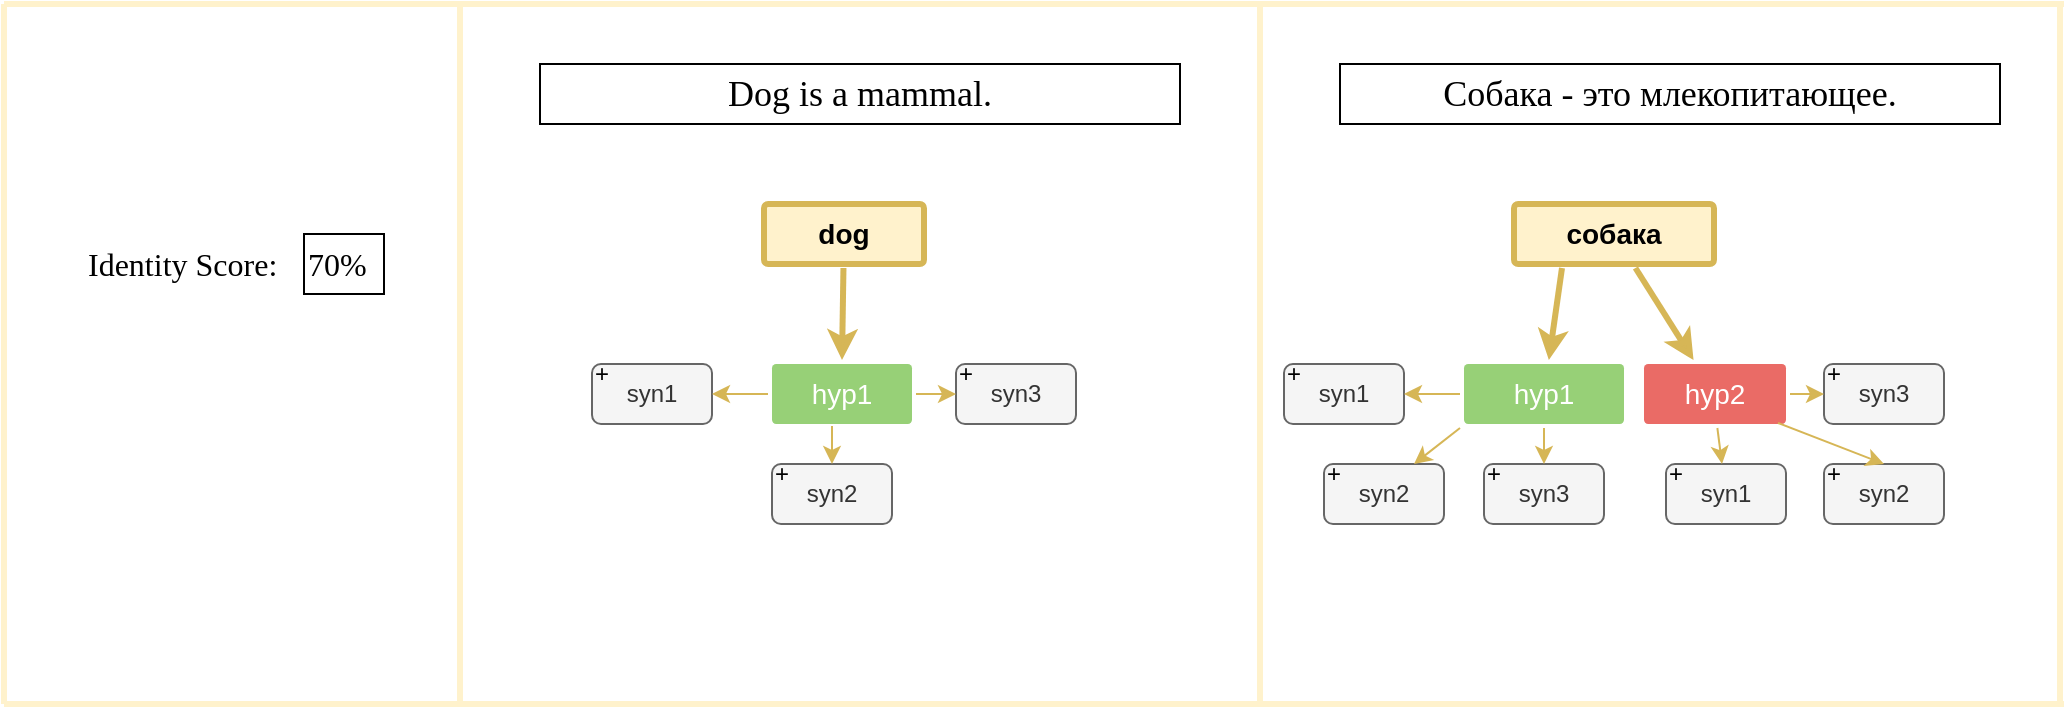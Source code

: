 <mxfile version="14.0.1" type="device"><diagram id="6a731a19-8d31-9384-78a2-239565b7b9f0" name="Page-1"><mxGraphModel dx="1422" dy="795" grid="1" gridSize="10" guides="1" tooltips="1" connect="1" arrows="1" fold="1" page="1" pageScale="1" pageWidth="1169" pageHeight="827" background="#ffffff" math="0" shadow="0"><root><mxCell id="0"/><mxCell id="1" parent="0"/><mxCell id="1751" value="" style="edgeStyle=none;rounded=1;jumpStyle=none;html=1;shadow=0;labelBackgroundColor=none;startArrow=none;startFill=0;jettySize=auto;orthogonalLoop=1;strokeColor=#d6b656;strokeWidth=3;fontFamily=Helvetica;fontSize=14;fontColor=#FFFFFF;spacing=5;fontStyle=1;fillColor=#fff2cc;entryX=0.5;entryY=0;entryDx=0;entryDy=0;" parent="1" source="1753" target="1755" edge="1"><mxGeometry relative="1" as="geometry"><mxPoint x="422.455" y="218" as="targetPoint"/></mxGeometry></mxCell><mxCell id="1753" value="dog" style="rounded=1;whiteSpace=wrap;html=1;shadow=0;labelBackgroundColor=none;strokeColor=#d6b656;strokeWidth=3;fillColor=#fff2cc;fontFamily=Helvetica;fontSize=14;align=center;spacing=5;fontStyle=1;arcSize=7;perimeterSpacing=2;" parent="1" vertex="1"><mxGeometry x="390" y="110" width="80" height="30" as="geometry"/></mxCell><mxCell id="1755" value="hyp1 " style="rounded=1;whiteSpace=wrap;html=1;shadow=0;labelBackgroundColor=none;strokeColor=none;strokeWidth=3;fillColor=#97D077;fontFamily=Helvetica;fontSize=14;fontColor=#FFFFFF;align=center;spacing=5;fontStyle=0;arcSize=7;perimeterSpacing=2;" parent="1" vertex="1"><mxGeometry x="394" y="190" width="70" height="30" as="geometry"/></mxCell><mxCell id="1771" value="&lt;div&gt;cобака&lt;/div&gt;" style="rounded=1;whiteSpace=wrap;html=1;shadow=0;labelBackgroundColor=none;strokeColor=#d6b656;strokeWidth=3;fillColor=#fff2cc;fontFamily=Helvetica;fontSize=14;align=center;spacing=5;fontStyle=1;arcSize=7;perimeterSpacing=2;" parent="1" vertex="1"><mxGeometry x="765" y="110" width="100" height="30" as="geometry"/></mxCell><mxCell id="1776" value="hyp2" style="rounded=1;whiteSpace=wrap;html=1;shadow=0;labelBackgroundColor=none;strokeColor=none;strokeWidth=3;fillColor=#EA6B66;fontFamily=Helvetica;fontSize=14;fontColor=#FFFFFF;align=center;spacing=5;fontStyle=0;arcSize=7;perimeterSpacing=2;" parent="1" vertex="1"><mxGeometry x="830" y="190" width="71" height="30" as="geometry"/></mxCell><mxCell id="1777" value="" style="edgeStyle=none;rounded=1;jumpStyle=none;html=1;shadow=0;labelBackgroundColor=none;startArrow=none;startFill=0;jettySize=auto;orthogonalLoop=1;strokeColor=#d6b656;strokeWidth=3;fontFamily=Helvetica;fontSize=14;fontColor=#FFFFFF;spacing=5;fontStyle=1;fillColor=#fff2cc;" parent="1" source="1771" target="1776" edge="1"><mxGeometry relative="1" as="geometry"/></mxCell><mxCell id="1778" value="hyp1" style="rounded=1;whiteSpace=wrap;html=1;shadow=0;labelBackgroundColor=none;strokeColor=none;strokeWidth=3;fillColor=#97D077;fontFamily=Helvetica;fontSize=14;fontColor=#FFFFFF;align=center;spacing=5;fontStyle=0;arcSize=7;perimeterSpacing=2;" parent="1" vertex="1"><mxGeometry x="740" y="190" width="80" height="30" as="geometry"/></mxCell><mxCell id="1779" value="" style="edgeStyle=none;rounded=1;jumpStyle=none;html=1;shadow=0;labelBackgroundColor=none;startArrow=none;startFill=0;jettySize=auto;orthogonalLoop=1;strokeColor=#d6b656;strokeWidth=3;fontFamily=Helvetica;fontSize=14;fontColor=#FFFFFF;spacing=5;fontStyle=1;fillColor=#fff2cc;exitX=0.25;exitY=1;exitDx=0;exitDy=0;" parent="1" source="1771" target="1778" edge="1"><mxGeometry relative="1" as="geometry"><mxPoint x="800" y="170" as="sourcePoint"/></mxGeometry></mxCell><mxCell id="iWH1HsIQ2qUrdsQrw2Qu-1786" value="&lt;font face=&quot;Georgia&quot; style=&quot;font-size: 18px&quot;&gt;Dog is a mammal.&lt;/font&gt;" style="rounded=0;whiteSpace=wrap;html=1;fillColor=none;" parent="1" vertex="1"><mxGeometry x="278" y="40" width="320" height="30" as="geometry"/></mxCell><mxCell id="iWH1HsIQ2qUrdsQrw2Qu-1787" value="&lt;font face=&quot;Georgia&quot; style=&quot;font-size: 18px&quot;&gt;Собака - это млекопитающее.&lt;br&gt;&lt;/font&gt;" style="rounded=0;whiteSpace=wrap;html=1;fillColor=none;" parent="1" vertex="1"><mxGeometry x="678" y="40" width="330" height="30" as="geometry"/></mxCell><mxCell id="iWH1HsIQ2qUrdsQrw2Qu-1798" value="&lt;font face=&quot;Georgia&quot;&gt;+&lt;/font&gt;" style="rounded=0;whiteSpace=wrap;html=1;fontColor=#FFFFFF;fillColor=none;strokeColor=none;" parent="1" vertex="1"><mxGeometry x="469" y="190" width="10" height="10" as="geometry"/></mxCell><mxCell id="iWH1HsIQ2qUrdsQrw2Qu-1808" value="" style="endArrow=none;html=1;fontFamily=Georgia;fontColor=#FFFFFF;strokeColor=#FFF2CC;strokeWidth=3;" parent="1" edge="1"><mxGeometry width="50" height="50" relative="1" as="geometry"><mxPoint x="638" y="360" as="sourcePoint"/><mxPoint x="638" y="10" as="targetPoint"/></mxGeometry></mxCell><mxCell id="iWH1HsIQ2qUrdsQrw2Qu-1809" value="" style="endArrow=none;html=1;fontFamily=Georgia;fontColor=#FFFFFF;strokeColor=#FFF2CC;strokeWidth=3;" parent="1" edge="1"><mxGeometry width="50" height="50" relative="1" as="geometry"><mxPoint x="238" y="360" as="sourcePoint"/><mxPoint x="238" y="10" as="targetPoint"/></mxGeometry></mxCell><mxCell id="iWH1HsIQ2qUrdsQrw2Qu-1810" value="" style="endArrow=none;html=1;fontFamily=Georgia;fontColor=#FFFFFF;strokeColor=#FFF2CC;strokeWidth=3;" parent="1" edge="1"><mxGeometry width="50" height="50" relative="1" as="geometry"><mxPoint x="1038" y="360" as="sourcePoint"/><mxPoint x="1038" y="10" as="targetPoint"/></mxGeometry></mxCell><mxCell id="iWH1HsIQ2qUrdsQrw2Qu-1811" value="" style="endArrow=none;html=1;fontFamily=Georgia;fontColor=#FFFFFF;strokeColor=#FFF2CC;strokeWidth=3;" parent="1" edge="1"><mxGeometry width="50" height="50" relative="1" as="geometry"><mxPoint x="10" y="360" as="sourcePoint"/><mxPoint x="10" y="10" as="targetPoint"/></mxGeometry></mxCell><mxCell id="iWH1HsIQ2qUrdsQrw2Qu-1814" value="Identity Score:" style="text;html=1;fillColor=none;align=left;verticalAlign=middle;whiteSpace=wrap;rounded=0;fontFamily=Georgia;fontSize=16;fontColor=#000000;labelPosition=center;verticalLabelPosition=middle;horizontal=1;" parent="1" vertex="1"><mxGeometry x="50" y="120" width="160" height="40" as="geometry"/></mxCell><mxCell id="iWH1HsIQ2qUrdsQrw2Qu-1815" value="70%" style="rounded=0;whiteSpace=wrap;html=1;strokeColor=#000000;fillColor=none;fontFamily=Georgia;fontSize=16;fontColor=#000000;align=left;" parent="1" vertex="1"><mxGeometry x="160" y="125" width="40" height="30" as="geometry"/></mxCell><mxCell id="iWH1HsIQ2qUrdsQrw2Qu-1816" value="" style="endArrow=none;html=1;fontFamily=Georgia;fontColor=#FFFFFF;strokeColor=#FFF2CC;strokeWidth=3;" parent="1" edge="1"><mxGeometry width="50" height="50" relative="1" as="geometry"><mxPoint x="1040" y="10" as="sourcePoint"/><mxPoint x="10" y="10" as="targetPoint"/></mxGeometry></mxCell><mxCell id="iWH1HsIQ2qUrdsQrw2Qu-1817" value="" style="endArrow=none;html=1;fontFamily=Georgia;fontColor=#FFFFFF;strokeColor=#FFF2CC;strokeWidth=3;" parent="1" edge="1"><mxGeometry width="50" height="50" relative="1" as="geometry"><mxPoint x="1040" y="360" as="sourcePoint"/><mxPoint x="10" y="360" as="targetPoint"/></mxGeometry></mxCell><mxCell id="un_Q1aC_2-8mpTRlaFb0-1779" value="syn1" style="rounded=1;whiteSpace=wrap;html=1;strokeColor=#666666;fillColor=#f5f5f5;fontColor=#333333;" parent="1" vertex="1"><mxGeometry x="304" y="190" width="60" height="30" as="geometry"/></mxCell><mxCell id="un_Q1aC_2-8mpTRlaFb0-1780" value="syn2" style="rounded=1;whiteSpace=wrap;html=1;strokeColor=#666666;fillColor=#f5f5f5;fontColor=#333333;" parent="1" vertex="1"><mxGeometry x="394" y="240" width="60" height="30" as="geometry"/></mxCell><mxCell id="un_Q1aC_2-8mpTRlaFb0-1781" value="syn3" style="rounded=1;whiteSpace=wrap;html=1;strokeColor=#666666;fillColor=#f5f5f5;fontColor=#333333;" parent="1" vertex="1"><mxGeometry x="486" y="190" width="60" height="30" as="geometry"/></mxCell><mxCell id="un_Q1aC_2-8mpTRlaFb0-1782" value="" style="endArrow=classic;html=1;exitX=1;exitY=0.5;exitDx=0;exitDy=0;entryX=0;entryY=0.5;entryDx=0;entryDy=0;fillColor=#fff2cc;strokeColor=#d6b656;" parent="1" source="1755" target="un_Q1aC_2-8mpTRlaFb0-1781" edge="1"><mxGeometry width="50" height="50" relative="1" as="geometry"><mxPoint x="556" y="290" as="sourcePoint"/><mxPoint x="606" y="240" as="targetPoint"/></mxGeometry></mxCell><mxCell id="un_Q1aC_2-8mpTRlaFb0-1783" value="" style="endArrow=classic;html=1;fillColor=#fff2cc;strokeColor=#d6b656;entryX=0.5;entryY=0;entryDx=0;entryDy=0;" parent="1" target="un_Q1aC_2-8mpTRlaFb0-1780" edge="1"><mxGeometry width="50" height="50" relative="1" as="geometry"><mxPoint x="424" y="221" as="sourcePoint"/><mxPoint x="606" y="240" as="targetPoint"/></mxGeometry></mxCell><mxCell id="un_Q1aC_2-8mpTRlaFb0-1784" value="" style="endArrow=classic;html=1;fillColor=#fff2cc;strokeColor=#d6b656;exitX=0;exitY=0.5;exitDx=0;exitDy=0;entryX=1;entryY=0.5;entryDx=0;entryDy=0;" parent="1" source="1755" target="un_Q1aC_2-8mpTRlaFb0-1779" edge="1"><mxGeometry width="50" height="50" relative="1" as="geometry"><mxPoint x="556" y="290" as="sourcePoint"/><mxPoint x="606" y="240" as="targetPoint"/></mxGeometry></mxCell><mxCell id="un_Q1aC_2-8mpTRlaFb0-1786" value="syn1" style="rounded=1;whiteSpace=wrap;html=1;strokeColor=#666666;fillColor=#f5f5f5;fontColor=#333333;" parent="1" vertex="1"><mxGeometry x="650" y="190" width="60" height="30" as="geometry"/></mxCell><mxCell id="un_Q1aC_2-8mpTRlaFb0-1787" value="syn2" style="rounded=1;whiteSpace=wrap;html=1;strokeColor=#666666;fillColor=#f5f5f5;fontColor=#333333;" parent="1" vertex="1"><mxGeometry x="670" y="240" width="60" height="30" as="geometry"/></mxCell><mxCell id="un_Q1aC_2-8mpTRlaFb0-1788" value="syn3" style="rounded=1;whiteSpace=wrap;html=1;strokeColor=#666666;fillColor=#f5f5f5;fontColor=#333333;" parent="1" vertex="1"><mxGeometry x="750" y="240" width="60" height="30" as="geometry"/></mxCell><mxCell id="un_Q1aC_2-8mpTRlaFb0-1789" value="syn1" style="rounded=1;whiteSpace=wrap;html=1;strokeColor=#666666;fillColor=#f5f5f5;fontColor=#333333;" parent="1" vertex="1"><mxGeometry x="841" y="240" width="60" height="30" as="geometry"/></mxCell><mxCell id="un_Q1aC_2-8mpTRlaFb0-1790" value="syn3" style="rounded=1;whiteSpace=wrap;html=1;strokeColor=#666666;fillColor=#f5f5f5;fontColor=#333333;" parent="1" vertex="1"><mxGeometry x="920" y="190" width="60" height="30" as="geometry"/></mxCell><mxCell id="un_Q1aC_2-8mpTRlaFb0-1791" value="syn2" style="rounded=1;whiteSpace=wrap;html=1;strokeColor=#666666;fillColor=#f5f5f5;fontColor=#333333;" parent="1" vertex="1"><mxGeometry x="920" y="240" width="60" height="30" as="geometry"/></mxCell><mxCell id="un_Q1aC_2-8mpTRlaFb0-1792" value="" style="endArrow=classic;html=1;fillColor=#fff2cc;strokeColor=#d6b656;exitX=0;exitY=0.5;exitDx=0;exitDy=0;entryX=1;entryY=0.5;entryDx=0;entryDy=0;" parent="1" source="1778" target="un_Q1aC_2-8mpTRlaFb0-1786" edge="1"><mxGeometry width="50" height="50" relative="1" as="geometry"><mxPoint x="820" y="290" as="sourcePoint"/><mxPoint x="870" y="240" as="targetPoint"/></mxGeometry></mxCell><mxCell id="un_Q1aC_2-8mpTRlaFb0-1793" value="" style="endArrow=classic;html=1;fillColor=#fff2cc;strokeColor=#d6b656;exitX=0;exitY=1;exitDx=0;exitDy=0;entryX=0.75;entryY=0;entryDx=0;entryDy=0;" parent="1" source="1778" target="un_Q1aC_2-8mpTRlaFb0-1787" edge="1"><mxGeometry width="50" height="50" relative="1" as="geometry"><mxPoint x="820" y="290" as="sourcePoint"/><mxPoint x="870" y="240" as="targetPoint"/></mxGeometry></mxCell><mxCell id="un_Q1aC_2-8mpTRlaFb0-1794" value="" style="endArrow=classic;html=1;fillColor=#fff2cc;strokeColor=#d6b656;exitX=0.5;exitY=1;exitDx=0;exitDy=0;entryX=0.5;entryY=0;entryDx=0;entryDy=0;" parent="1" source="1778" target="un_Q1aC_2-8mpTRlaFb0-1788" edge="1"><mxGeometry width="50" height="50" relative="1" as="geometry"><mxPoint x="820" y="290" as="sourcePoint"/><mxPoint x="870" y="240" as="targetPoint"/></mxGeometry></mxCell><mxCell id="un_Q1aC_2-8mpTRlaFb0-1795" value="" style="endArrow=classic;html=1;exitX=1;exitY=0.5;exitDx=0;exitDy=0;entryX=0;entryY=0.5;entryDx=0;entryDy=0;fillColor=#fff2cc;strokeColor=#d6b656;" parent="1" source="1776" target="un_Q1aC_2-8mpTRlaFb0-1790" edge="1"><mxGeometry width="50" height="50" relative="1" as="geometry"><mxPoint x="820" y="290" as="sourcePoint"/><mxPoint x="870" y="240" as="targetPoint"/></mxGeometry></mxCell><mxCell id="un_Q1aC_2-8mpTRlaFb0-1796" value="" style="endArrow=classic;html=1;fillColor=#fff2cc;strokeColor=#d6b656;exitX=0.92;exitY=0.926;exitDx=0;exitDy=0;exitPerimeter=0;entryX=0.5;entryY=0;entryDx=0;entryDy=0;" parent="1" source="1776" target="un_Q1aC_2-8mpTRlaFb0-1791" edge="1"><mxGeometry width="50" height="50" relative="1" as="geometry"><mxPoint x="910" y="300" as="sourcePoint"/><mxPoint x="920" y="320" as="targetPoint"/></mxGeometry></mxCell><mxCell id="un_Q1aC_2-8mpTRlaFb0-1797" value="" style="endArrow=classic;html=1;fillColor=#fff2cc;strokeColor=#d6b656;" parent="1" edge="1"><mxGeometry width="50" height="50" relative="1" as="geometry"><mxPoint x="866.686" y="222" as="sourcePoint"/><mxPoint x="869" y="240" as="targetPoint"/></mxGeometry></mxCell><mxCell id="un_Q1aC_2-8mpTRlaFb0-1800" value="+" style="text;html=1;strokeColor=none;fillColor=none;align=center;verticalAlign=middle;whiteSpace=wrap;rounded=0;fontColor=#000000;" parent="1" vertex="1"><mxGeometry x="304" y="190" width="10" height="10" as="geometry"/></mxCell><mxCell id="un_Q1aC_2-8mpTRlaFb0-1801" value="+" style="text;html=1;strokeColor=none;fillColor=none;align=center;verticalAlign=middle;whiteSpace=wrap;rounded=0;fontColor=#000000;" parent="1" vertex="1"><mxGeometry x="394" y="240" width="10" height="10" as="geometry"/></mxCell><mxCell id="un_Q1aC_2-8mpTRlaFb0-1802" value="+" style="text;html=1;strokeColor=none;fillColor=none;align=center;verticalAlign=middle;whiteSpace=wrap;rounded=0;fontColor=#000000;" parent="1" vertex="1"><mxGeometry x="486" y="190" width="10" height="10" as="geometry"/></mxCell><mxCell id="un_Q1aC_2-8mpTRlaFb0-1804" value="+" style="text;html=1;strokeColor=none;fillColor=none;align=center;verticalAlign=middle;whiteSpace=wrap;rounded=0;fontColor=#000000;" parent="1" vertex="1"><mxGeometry x="650" y="190" width="10" height="10" as="geometry"/></mxCell><mxCell id="un_Q1aC_2-8mpTRlaFb0-1805" value="+" style="text;html=1;strokeColor=none;fillColor=none;align=center;verticalAlign=middle;whiteSpace=wrap;rounded=0;fontColor=#000000;" parent="1" vertex="1"><mxGeometry x="670" y="240" width="10" height="10" as="geometry"/></mxCell><mxCell id="un_Q1aC_2-8mpTRlaFb0-1806" value="+" style="text;html=1;strokeColor=none;fillColor=none;align=center;verticalAlign=middle;whiteSpace=wrap;rounded=0;fontColor=#000000;" parent="1" vertex="1"><mxGeometry x="750" y="240" width="10" height="10" as="geometry"/></mxCell><mxCell id="un_Q1aC_2-8mpTRlaFb0-1807" value="+" style="text;html=1;strokeColor=none;fillColor=none;align=center;verticalAlign=middle;whiteSpace=wrap;rounded=0;fontColor=#000000;" parent="1" vertex="1"><mxGeometry x="841" y="240" width="10" height="10" as="geometry"/></mxCell><mxCell id="un_Q1aC_2-8mpTRlaFb0-1808" value="+" style="text;html=1;strokeColor=none;fillColor=none;align=center;verticalAlign=middle;whiteSpace=wrap;rounded=0;fontColor=#000000;" parent="1" vertex="1"><mxGeometry x="920" y="240" width="10" height="10" as="geometry"/></mxCell><mxCell id="un_Q1aC_2-8mpTRlaFb0-1809" value="+" style="text;html=1;strokeColor=none;fillColor=none;align=center;verticalAlign=middle;whiteSpace=wrap;rounded=0;fontColor=#000000;" parent="1" vertex="1"><mxGeometry x="920" y="190" width="10" height="10" as="geometry"/></mxCell></root></mxGraphModel></diagram></mxfile>